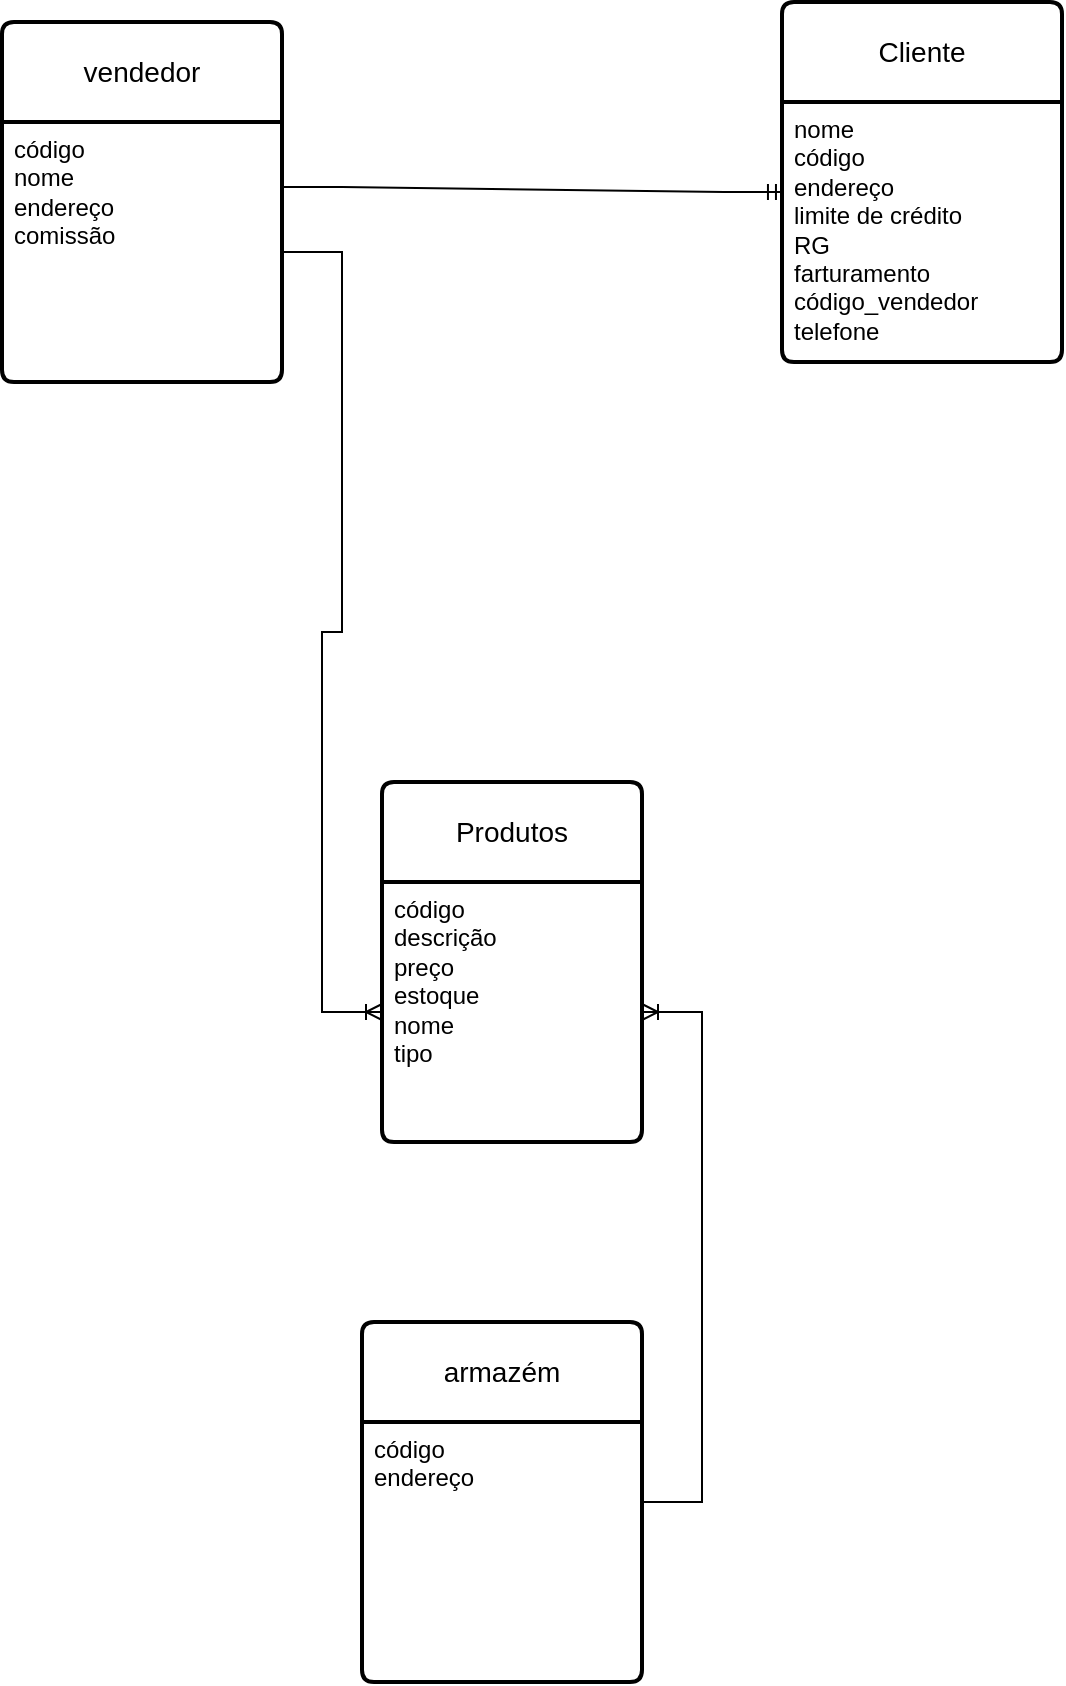 <mxfile version="22.0.0" type="github">
  <diagram name="Página-1" id="XBy2-2OZxQjgucZR3S9d">
    <mxGraphModel dx="1434" dy="1887" grid="1" gridSize="10" guides="1" tooltips="1" connect="1" arrows="1" fold="1" page="1" pageScale="1" pageWidth="827" pageHeight="1169" math="0" shadow="0">
      <root>
        <mxCell id="0" />
        <mxCell id="1" parent="0" />
        <mxCell id="DscSACYJY0Y8CuKiJLWt-1" value="vendedor" style="swimlane;childLayout=stackLayout;horizontal=1;startSize=50;horizontalStack=0;rounded=1;fontSize=14;fontStyle=0;strokeWidth=2;resizeParent=0;resizeLast=1;shadow=0;dashed=0;align=center;arcSize=4;whiteSpace=wrap;html=1;" parent="1" vertex="1">
          <mxGeometry x="30" y="-90" width="140" height="180" as="geometry" />
        </mxCell>
        <mxCell id="DscSACYJY0Y8CuKiJLWt-2" value="&lt;div&gt;código&lt;/div&gt;&lt;div&gt;nome&lt;/div&gt;&lt;div&gt;endereço&lt;/div&gt;&lt;div&gt;comissão&lt;br&gt;&lt;/div&gt;" style="align=left;strokeColor=none;fillColor=none;spacingLeft=4;fontSize=12;verticalAlign=top;resizable=0;rotatable=0;part=1;html=1;" parent="DscSACYJY0Y8CuKiJLWt-1" vertex="1">
          <mxGeometry y="50" width="140" height="130" as="geometry" />
        </mxCell>
        <mxCell id="DscSACYJY0Y8CuKiJLWt-7" value="Produtos" style="swimlane;childLayout=stackLayout;horizontal=1;startSize=50;horizontalStack=0;rounded=1;fontSize=14;fontStyle=0;strokeWidth=2;resizeParent=0;resizeLast=1;shadow=0;dashed=0;align=center;arcSize=4;whiteSpace=wrap;html=1;" parent="1" vertex="1">
          <mxGeometry x="220" y="290" width="130" height="180" as="geometry" />
        </mxCell>
        <mxCell id="DscSACYJY0Y8CuKiJLWt-8" value="&lt;div&gt;código&lt;/div&gt;&lt;div&gt;descrição&lt;/div&gt;&lt;div&gt;preço&lt;/div&gt;&lt;div&gt;estoque &lt;br&gt;&lt;/div&gt;&lt;div&gt;nome&lt;/div&gt;&lt;div&gt;tipo&lt;br&gt;&lt;/div&gt;" style="align=left;strokeColor=none;fillColor=none;spacingLeft=4;fontSize=12;verticalAlign=top;resizable=0;rotatable=0;part=1;html=1;" parent="DscSACYJY0Y8CuKiJLWt-7" vertex="1">
          <mxGeometry y="50" width="130" height="130" as="geometry" />
        </mxCell>
        <mxCell id="DscSACYJY0Y8CuKiJLWt-11" value="armazém" style="swimlane;childLayout=stackLayout;horizontal=1;startSize=50;horizontalStack=0;rounded=1;fontSize=14;fontStyle=0;strokeWidth=2;resizeParent=0;resizeLast=1;shadow=0;dashed=0;align=center;arcSize=4;whiteSpace=wrap;html=1;" parent="1" vertex="1">
          <mxGeometry x="210" y="560" width="140" height="180" as="geometry" />
        </mxCell>
        <mxCell id="DscSACYJY0Y8CuKiJLWt-12" value="código&lt;br&gt;endereço" style="align=left;strokeColor=none;fillColor=none;spacingLeft=4;fontSize=12;verticalAlign=top;resizable=0;rotatable=0;part=1;html=1;" parent="DscSACYJY0Y8CuKiJLWt-11" vertex="1">
          <mxGeometry y="50" width="140" height="130" as="geometry" />
        </mxCell>
        <mxCell id="DscSACYJY0Y8CuKiJLWt-16" value="Cliente" style="swimlane;childLayout=stackLayout;horizontal=1;startSize=50;horizontalStack=0;rounded=1;fontSize=14;fontStyle=0;strokeWidth=2;resizeParent=0;resizeLast=1;shadow=0;dashed=0;align=center;arcSize=4;whiteSpace=wrap;html=1;" parent="1" vertex="1">
          <mxGeometry x="420" y="-100" width="140" height="180" as="geometry" />
        </mxCell>
        <mxCell id="DscSACYJY0Y8CuKiJLWt-17" value="&lt;div&gt;nome&lt;/div&gt;&lt;div&gt;código&lt;/div&gt;&lt;div&gt;endereço&lt;/div&gt;&lt;div&gt;limite de crédito&lt;/div&gt;&lt;div&gt;RG&lt;/div&gt;&lt;div&gt;farturamento&lt;/div&gt;&lt;div&gt;código_vendedor&lt;/div&gt;&lt;div&gt;telefone&lt;br&gt;&lt;/div&gt;" style="align=left;strokeColor=none;fillColor=none;spacingLeft=4;fontSize=12;verticalAlign=top;resizable=0;rotatable=0;part=1;html=1;" parent="DscSACYJY0Y8CuKiJLWt-16" vertex="1">
          <mxGeometry y="50" width="140" height="130" as="geometry" />
        </mxCell>
        <mxCell id="BQG6xfoI9BLUimlnrkfK-1" value="" style="edgeStyle=entityRelationEdgeStyle;fontSize=12;html=1;endArrow=ERmandOne;rounded=0;entryX=0.007;entryY=0.346;entryDx=0;entryDy=0;entryPerimeter=0;exitX=1;exitY=0.25;exitDx=0;exitDy=0;" edge="1" parent="1" source="DscSACYJY0Y8CuKiJLWt-2" target="DscSACYJY0Y8CuKiJLWt-17">
          <mxGeometry width="100" height="100" relative="1" as="geometry">
            <mxPoint x="180" y="170" as="sourcePoint" />
            <mxPoint x="240" y="115" as="targetPoint" />
          </mxGeometry>
        </mxCell>
        <mxCell id="BQG6xfoI9BLUimlnrkfK-3" value="" style="edgeStyle=entityRelationEdgeStyle;fontSize=12;html=1;endArrow=ERoneToMany;rounded=0;entryX=0;entryY=0.5;entryDx=0;entryDy=0;" edge="1" parent="1" source="DscSACYJY0Y8CuKiJLWt-2" target="DscSACYJY0Y8CuKiJLWt-8">
          <mxGeometry width="100" height="100" relative="1" as="geometry">
            <mxPoint x="126.94" y="250" as="sourcePoint" />
            <mxPoint x="150.0" y="388.92" as="targetPoint" />
          </mxGeometry>
        </mxCell>
        <mxCell id="BQG6xfoI9BLUimlnrkfK-4" value="" style="edgeStyle=entityRelationEdgeStyle;fontSize=12;html=1;endArrow=ERoneToMany;rounded=0;" edge="1" parent="1" source="DscSACYJY0Y8CuKiJLWt-11" target="DscSACYJY0Y8CuKiJLWt-8">
          <mxGeometry width="100" height="100" relative="1" as="geometry">
            <mxPoint x="590" y="660" as="sourcePoint" />
            <mxPoint x="300" y="450" as="targetPoint" />
          </mxGeometry>
        </mxCell>
      </root>
    </mxGraphModel>
  </diagram>
</mxfile>

